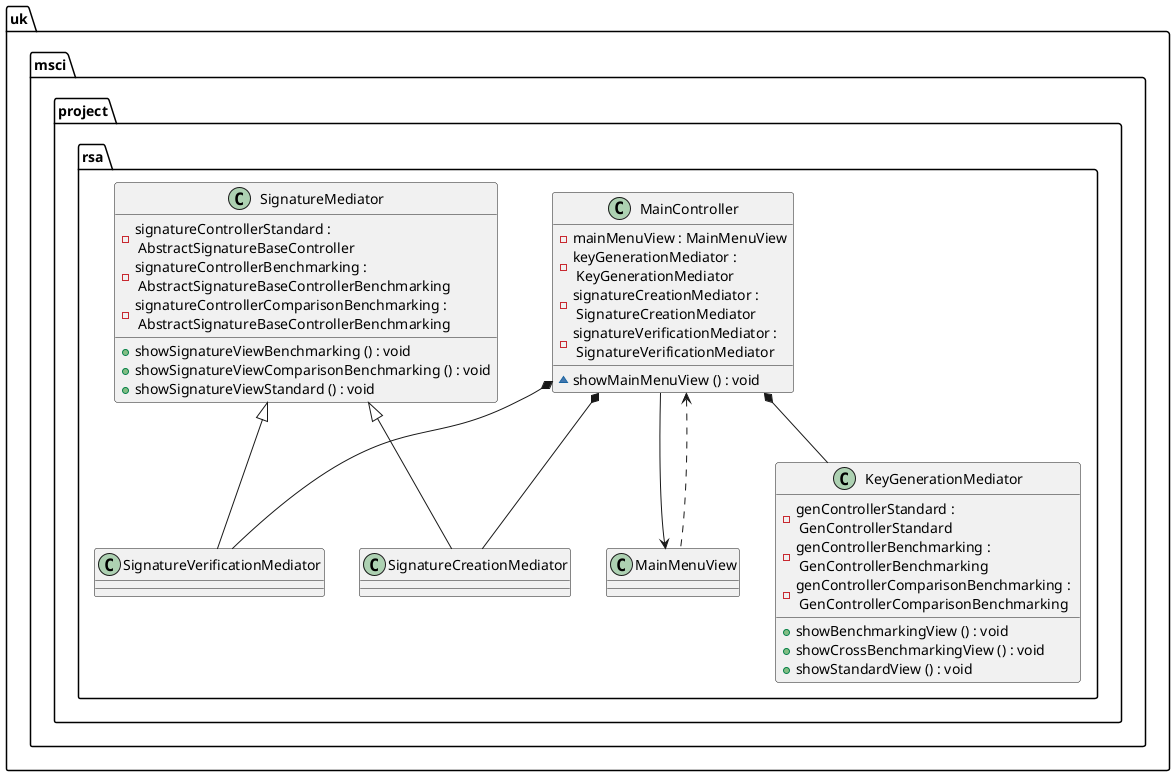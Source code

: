 @startuml

class uk.msci.project.rsa.MainController {
  {field} -mainMenuView : MainMenuView
  {field} -keyGenerationMediator : \n KeyGenerationMediator
  {field} -signatureCreationMediator : \n SignatureCreationMediator
  {field} -signatureVerificationMediator : \n SignatureVerificationMediator
  {method} ~showMainMenuView () : void
}

class uk.msci.project.rsa.MainMenuView {
}

class uk.msci.project.rsa.SignatureMediator {
  {field} -signatureControllerStandard : \n AbstractSignatureBaseController
  {field} -signatureControllerBenchmarking : \n AbstractSignatureBaseControllerBenchmarking
  {field} -signatureControllerComparisonBenchmarking : \n AbstractSignatureBaseControllerBenchmarking
  {method} +showSignatureViewBenchmarking () : void
  {method} +showSignatureViewComparisonBenchmarking () : void
  {method} +showSignatureViewStandard () : void
}

class uk.msci.project.rsa.SignatureVerificationMediator extends uk.msci.project.rsa.SignatureMediator {
}

class uk.msci.project.rsa.SignatureCreationMediator extends uk.msci.project.rsa.SignatureMediator {
}

class uk.msci.project.rsa.KeyGenerationMediator {
  {field} -genControllerStandard : \n GenControllerStandard
  {field} -genControllerBenchmarking : \n GenControllerBenchmarking
  {field} -genControllerComparisonBenchmarking : \n GenControllerComparisonBenchmarking
  {method} +showBenchmarkingView () : void
  {method} +showCrossBenchmarkingView () : void
  {method} +showStandardView () : void
}

uk.msci.project.rsa.MainController -->  uk.msci.project.rsa.MainMenuView
uk.msci.project.rsa.MainController <..  uk.msci.project.rsa.MainMenuView

uk.msci.project.rsa.MainController *--  uk.msci.project.rsa.KeyGenerationMediator
uk.msci.project.rsa.MainController *--  uk.msci.project.rsa.SignatureCreationMediator
uk.msci.project.rsa.MainController *--  uk.msci.project.rsa.SignatureVerificationMediator

@enduml
